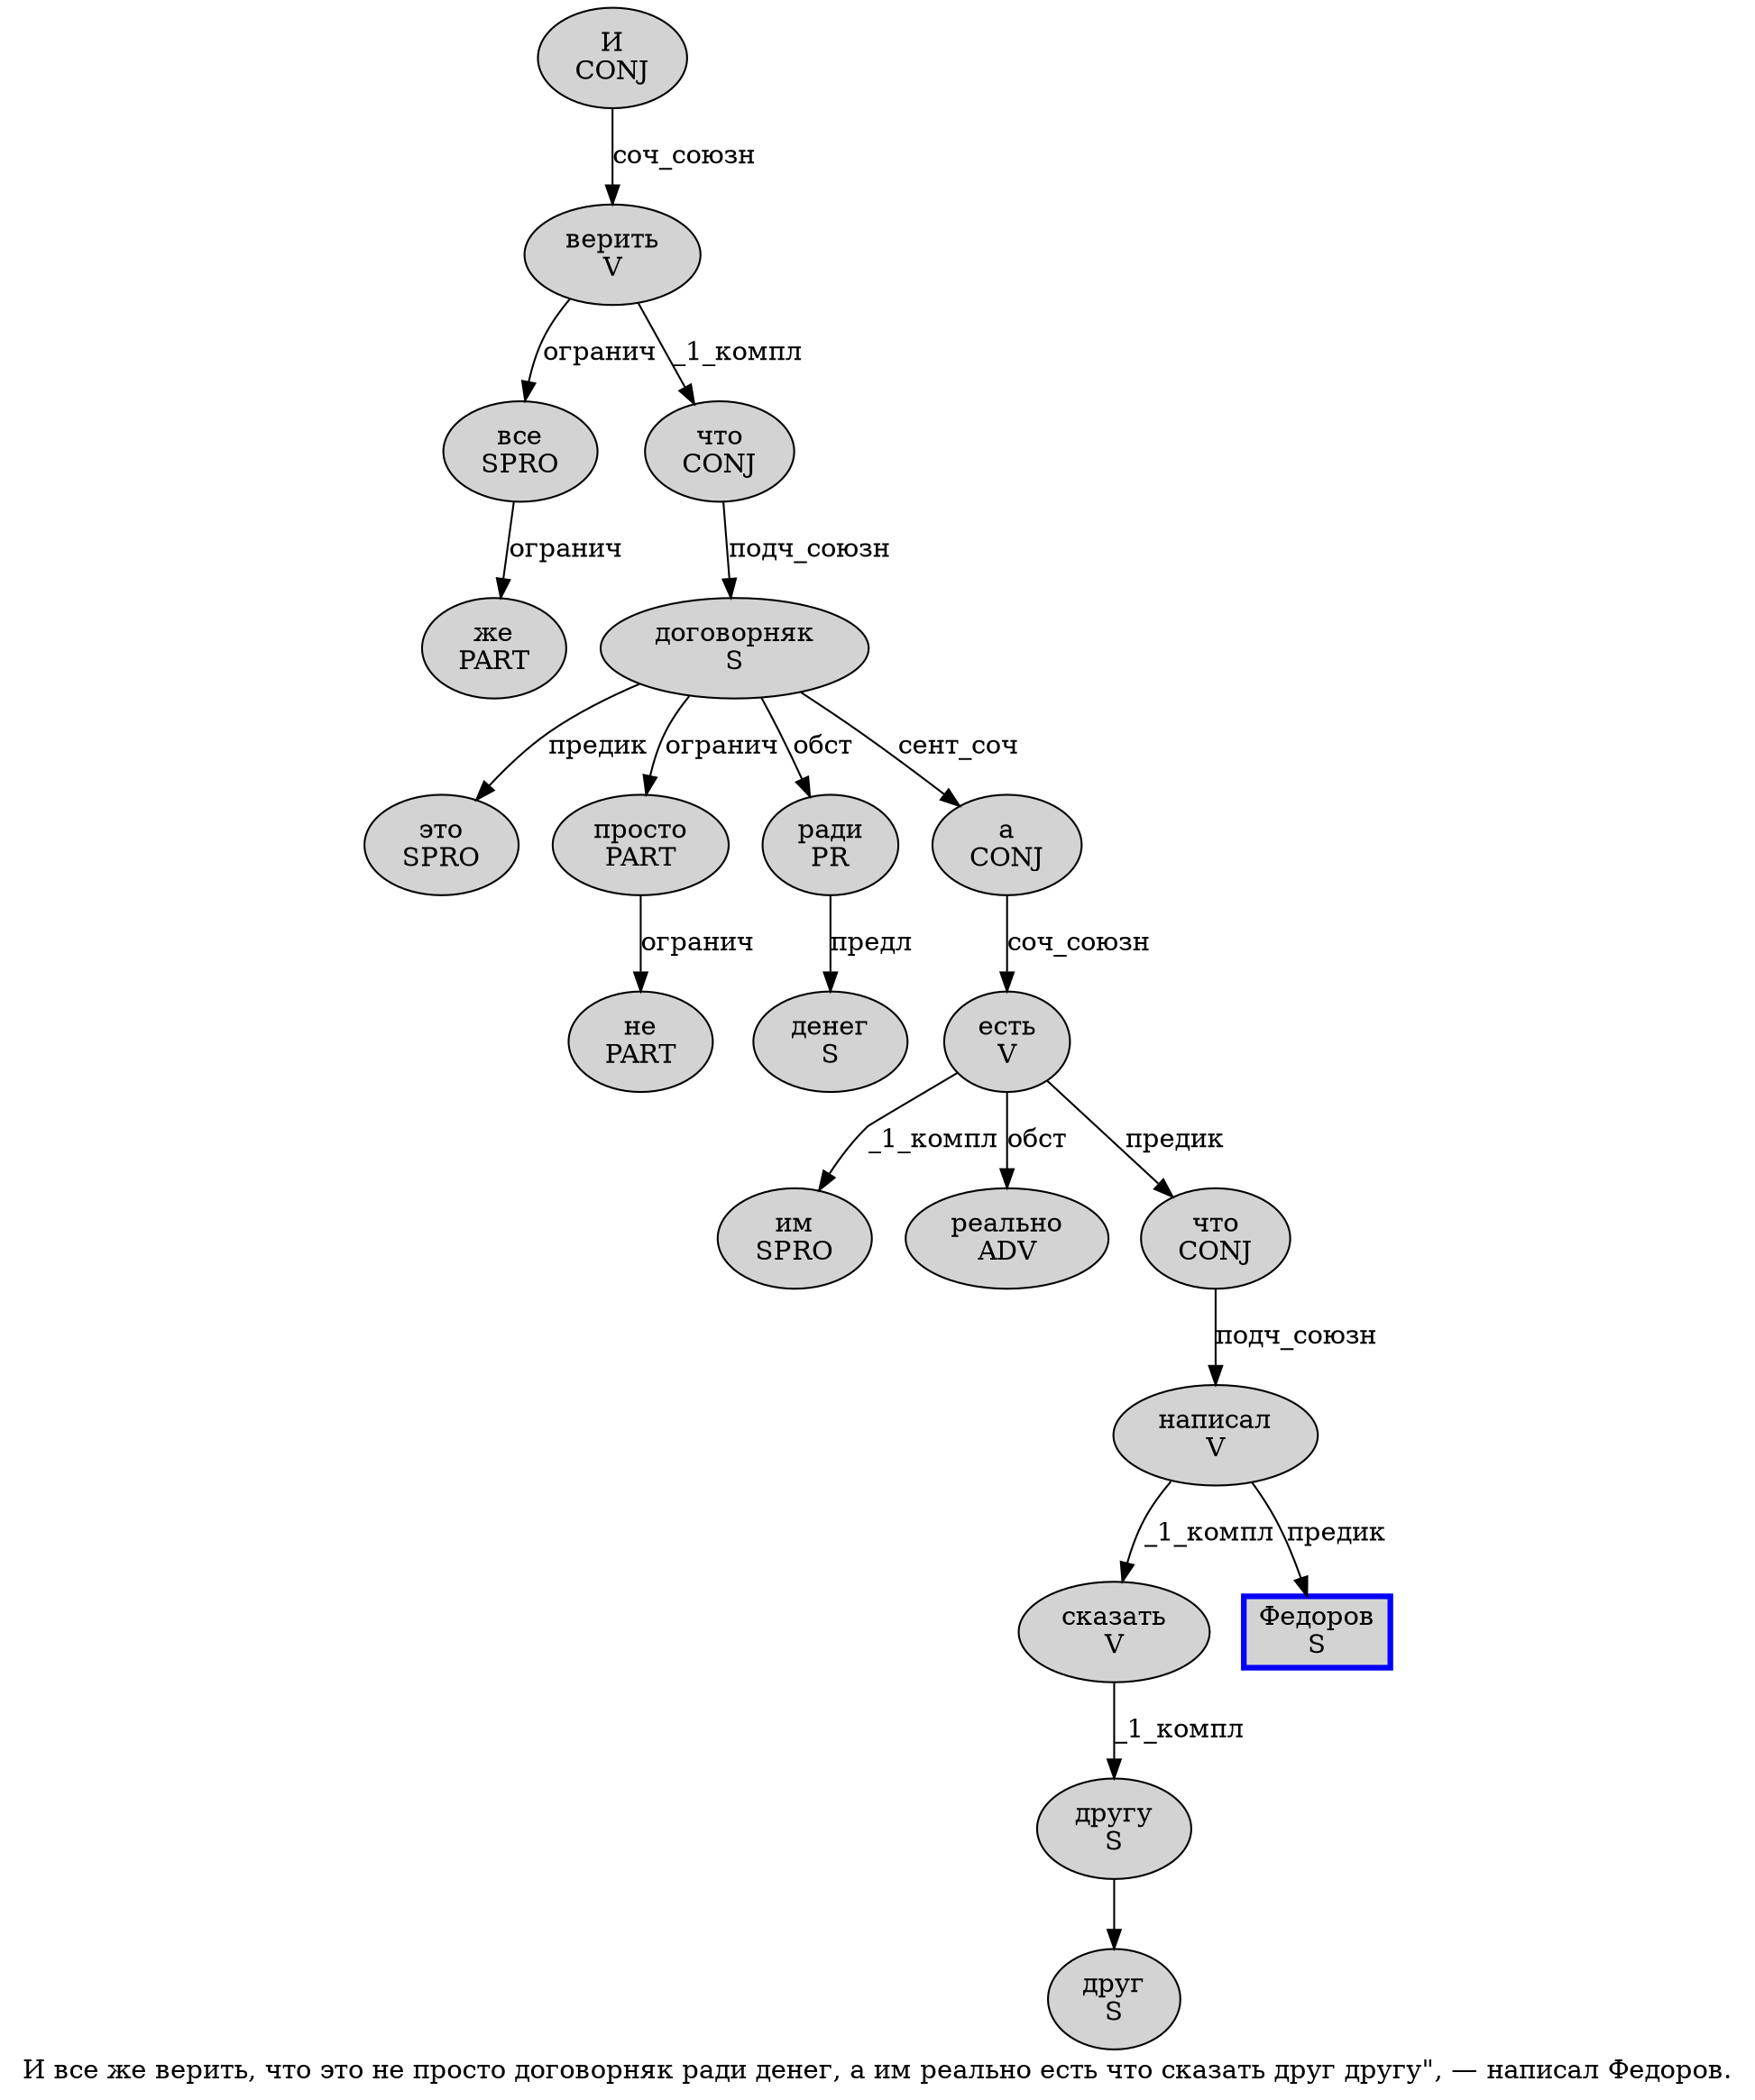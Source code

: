 digraph SENTENCE_354 {
	graph [label="И все же верить, что это не просто договорняк ради денег, а им реально есть что сказать друг другу\", — написал Федоров."]
	node [style=filled]
		0 [label="И
CONJ" color="" fillcolor=lightgray penwidth=1 shape=ellipse]
		1 [label="все
SPRO" color="" fillcolor=lightgray penwidth=1 shape=ellipse]
		2 [label="же
PART" color="" fillcolor=lightgray penwidth=1 shape=ellipse]
		3 [label="верить
V" color="" fillcolor=lightgray penwidth=1 shape=ellipse]
		5 [label="что
CONJ" color="" fillcolor=lightgray penwidth=1 shape=ellipse]
		6 [label="это
SPRO" color="" fillcolor=lightgray penwidth=1 shape=ellipse]
		7 [label="не
PART" color="" fillcolor=lightgray penwidth=1 shape=ellipse]
		8 [label="просто
PART" color="" fillcolor=lightgray penwidth=1 shape=ellipse]
		9 [label="договорняк
S" color="" fillcolor=lightgray penwidth=1 shape=ellipse]
		10 [label="ради
PR" color="" fillcolor=lightgray penwidth=1 shape=ellipse]
		11 [label="денег
S" color="" fillcolor=lightgray penwidth=1 shape=ellipse]
		13 [label="а
CONJ" color="" fillcolor=lightgray penwidth=1 shape=ellipse]
		14 [label="им
SPRO" color="" fillcolor=lightgray penwidth=1 shape=ellipse]
		15 [label="реально
ADV" color="" fillcolor=lightgray penwidth=1 shape=ellipse]
		16 [label="есть
V" color="" fillcolor=lightgray penwidth=1 shape=ellipse]
		17 [label="что
CONJ" color="" fillcolor=lightgray penwidth=1 shape=ellipse]
		18 [label="сказать
V" color="" fillcolor=lightgray penwidth=1 shape=ellipse]
		19 [label="друг
S" color="" fillcolor=lightgray penwidth=1 shape=ellipse]
		20 [label="другу
S" color="" fillcolor=lightgray penwidth=1 shape=ellipse]
		24 [label="написал
V" color="" fillcolor=lightgray penwidth=1 shape=ellipse]
		25 [label="Федоров
S" color=blue fillcolor=lightgray penwidth=3 shape=box]
			10 -> 11 [label="предл"]
			16 -> 14 [label="_1_компл"]
			16 -> 15 [label="обст"]
			16 -> 17 [label="предик"]
			8 -> 7 [label="огранич"]
			13 -> 16 [label="соч_союзн"]
			17 -> 24 [label="подч_союзн"]
			1 -> 2 [label="огранич"]
			20 -> 19
			9 -> 6 [label="предик"]
			9 -> 8 [label="огранич"]
			9 -> 10 [label="обст"]
			9 -> 13 [label="сент_соч"]
			18 -> 20 [label="_1_компл"]
			5 -> 9 [label="подч_союзн"]
			0 -> 3 [label="соч_союзн"]
			3 -> 1 [label="огранич"]
			3 -> 5 [label="_1_компл"]
			24 -> 18 [label="_1_компл"]
			24 -> 25 [label="предик"]
}